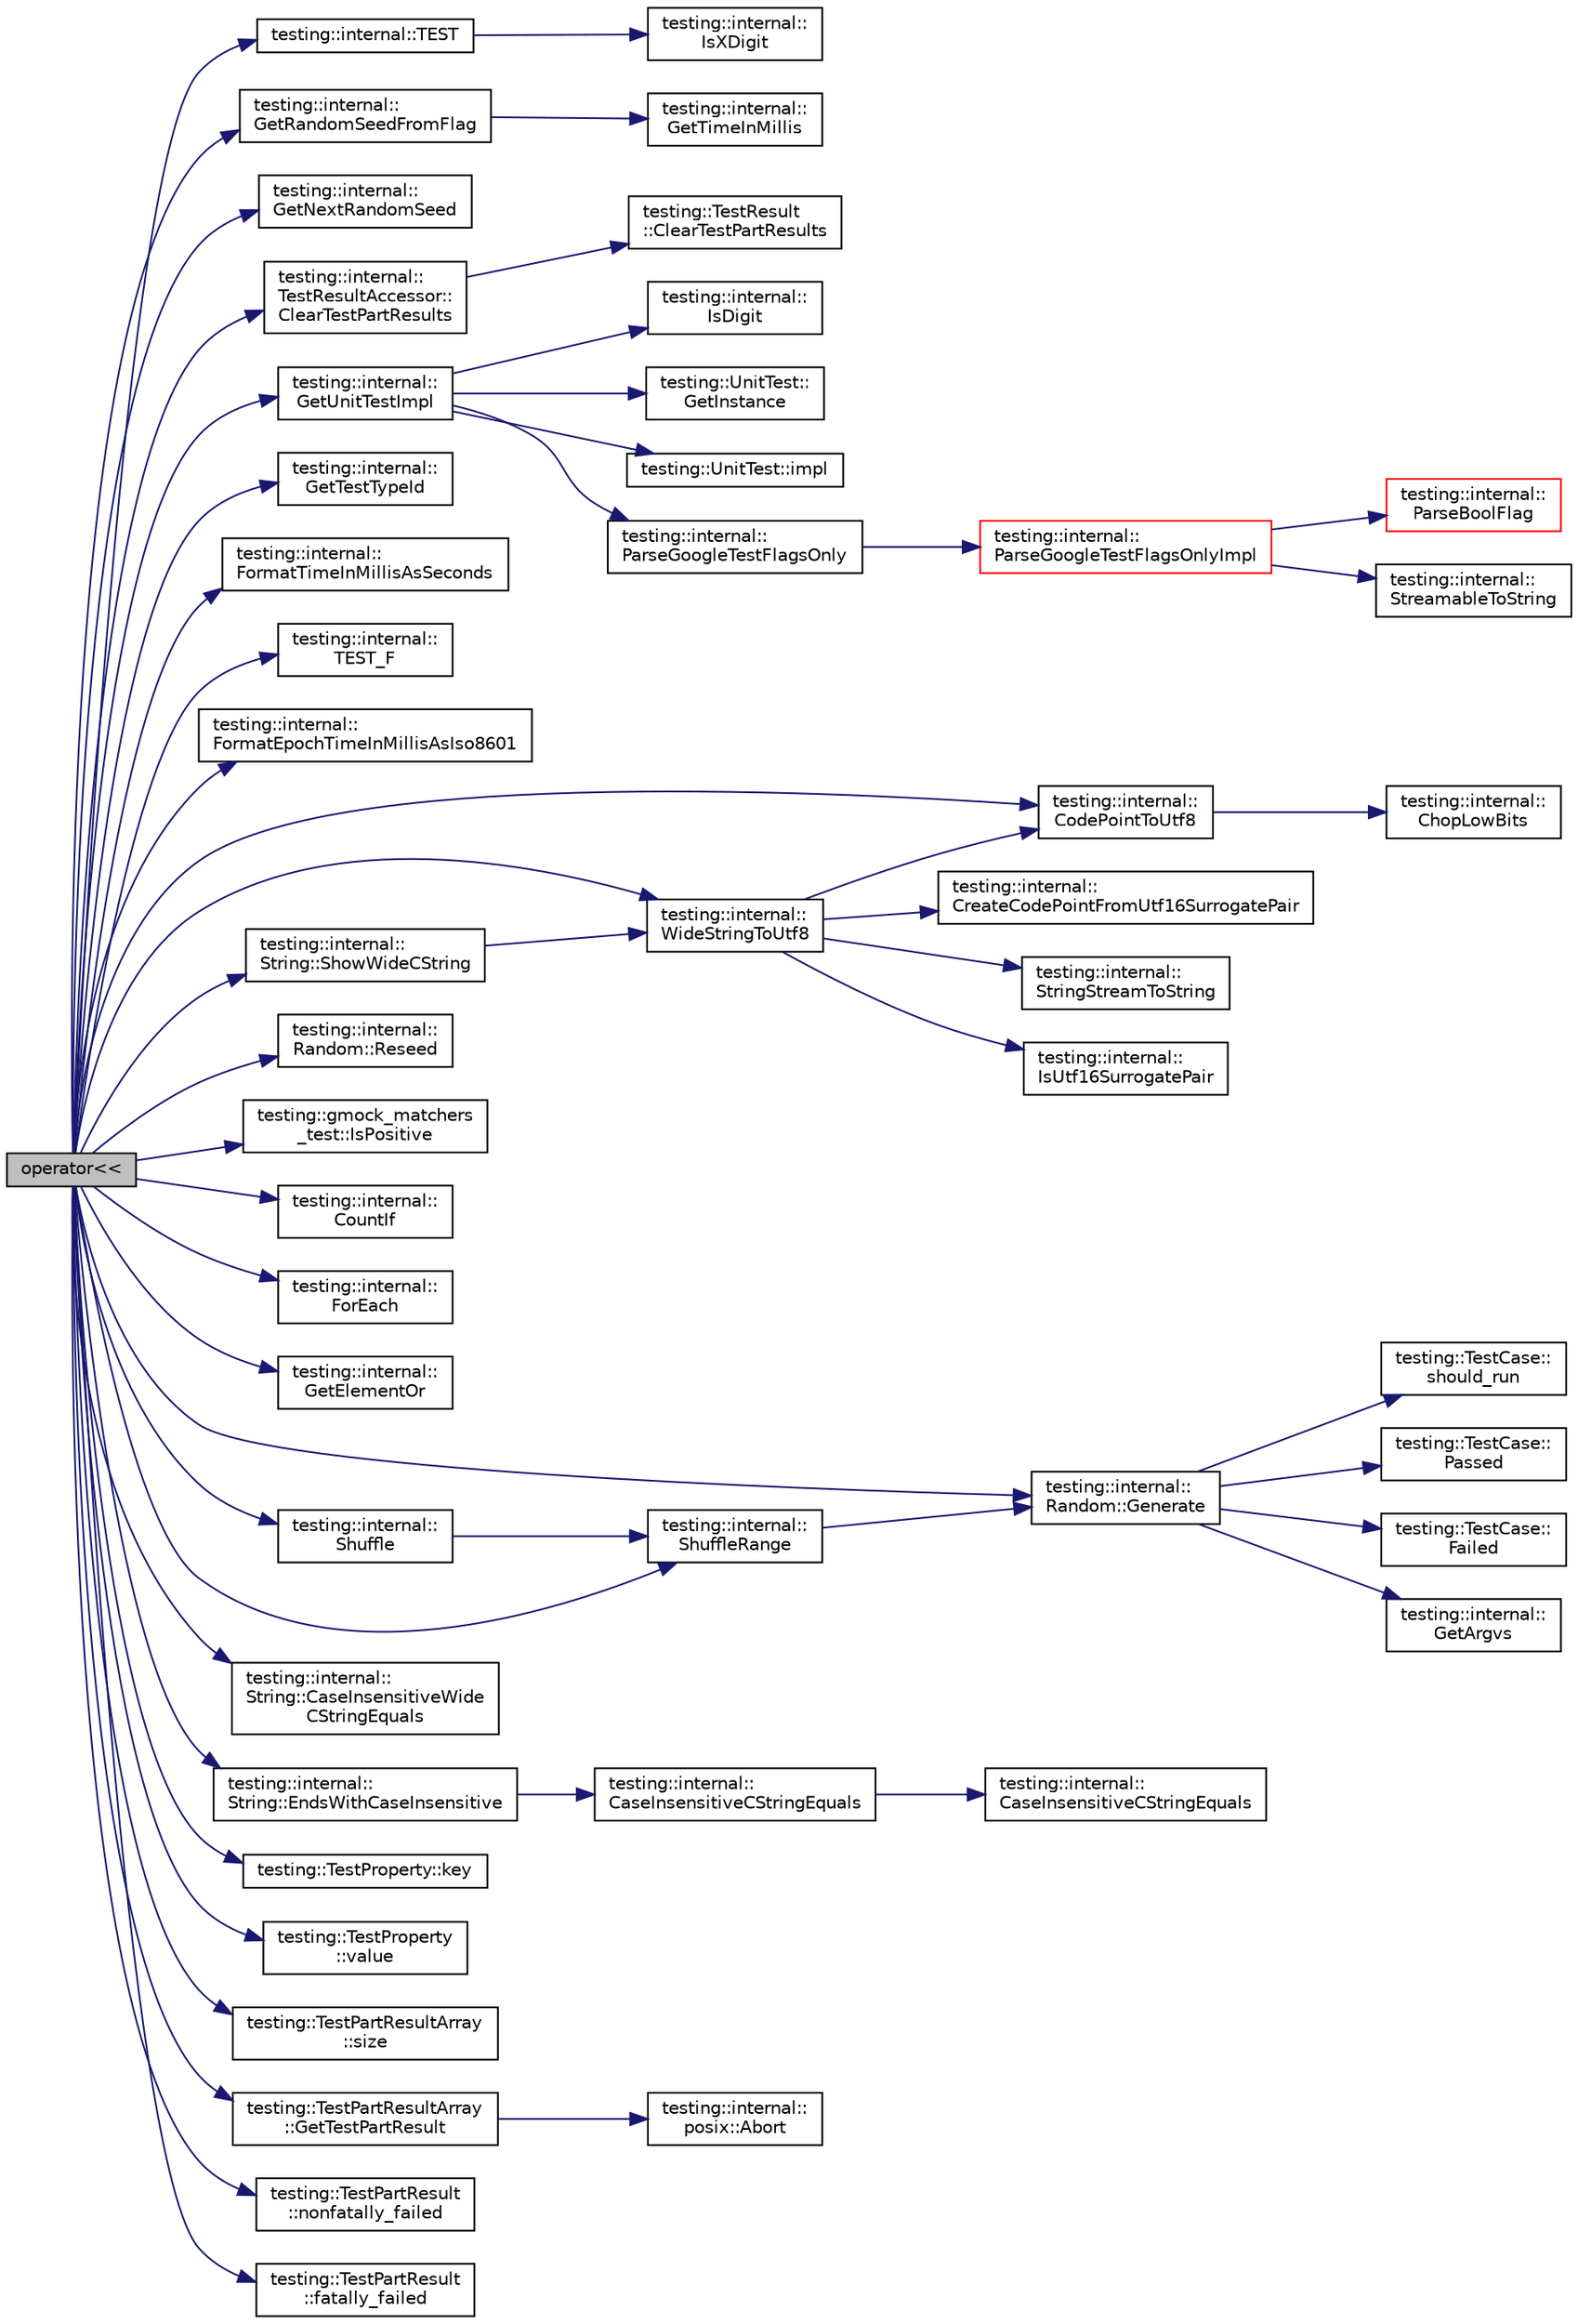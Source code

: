 digraph "operator&lt;&lt;"
{
  edge [fontname="Helvetica",fontsize="10",labelfontname="Helvetica",labelfontsize="10"];
  node [fontname="Helvetica",fontsize="10",shape=record];
  rankdir="LR";
  Node2 [label="operator\<\<",height=0.2,width=0.4,color="black", fillcolor="grey75", style="filled", fontcolor="black"];
  Node2 -> Node3 [color="midnightblue",fontsize="10",style="solid",fontname="Helvetica"];
  Node3 [label="testing::internal::TEST",height=0.2,width=0.4,color="black", fillcolor="white", style="filled",URL="$d0/da7/namespacetesting_1_1internal.html#a0c1e055c001e4dbb874f00a46c25bb00"];
  Node3 -> Node4 [color="midnightblue",fontsize="10",style="solid",fontname="Helvetica"];
  Node4 [label="testing::internal::\lIsXDigit",height=0.2,width=0.4,color="black", fillcolor="white", style="filled",URL="$d0/da7/namespacetesting_1_1internal.html#aa234ef141278263fb143b616c74c86e7"];
  Node2 -> Node5 [color="midnightblue",fontsize="10",style="solid",fontname="Helvetica"];
  Node5 [label="testing::internal::\lGetRandomSeedFromFlag",height=0.2,width=0.4,color="black", fillcolor="white", style="filled",URL="$d0/da7/namespacetesting_1_1internal.html#ae74fedbdaebaac8d1202192266243b9e"];
  Node5 -> Node6 [color="midnightblue",fontsize="10",style="solid",fontname="Helvetica"];
  Node6 [label="testing::internal::\lGetTimeInMillis",height=0.2,width=0.4,color="black", fillcolor="white", style="filled",URL="$d0/da7/namespacetesting_1_1internal.html#ae66b46943a429e6efb1db456d4cae90c"];
  Node2 -> Node7 [color="midnightblue",fontsize="10",style="solid",fontname="Helvetica"];
  Node7 [label="testing::internal::\lGetNextRandomSeed",height=0.2,width=0.4,color="black", fillcolor="white", style="filled",URL="$d0/da7/namespacetesting_1_1internal.html#a6e07a655cb987d131cd8fbeba9a7f1eb"];
  Node2 -> Node8 [color="midnightblue",fontsize="10",style="solid",fontname="Helvetica"];
  Node8 [label="testing::internal::\lTestResultAccessor::\lClearTestPartResults",height=0.2,width=0.4,color="black", fillcolor="white", style="filled",URL="$d3/d42/classtesting_1_1internal_1_1_test_result_accessor.html#a53c626632bac65d82d88e432072b866b"];
  Node8 -> Node9 [color="midnightblue",fontsize="10",style="solid",fontname="Helvetica"];
  Node9 [label="testing::TestResult\l::ClearTestPartResults",height=0.2,width=0.4,color="black", fillcolor="white", style="filled",URL="$d1/d69/classtesting_1_1_test_result.html#aa11ed718e0a76a39e6380e5ddce7cae2"];
  Node2 -> Node10 [color="midnightblue",fontsize="10",style="solid",fontname="Helvetica"];
  Node10 [label="testing::internal::\lGetUnitTestImpl",height=0.2,width=0.4,color="black", fillcolor="white", style="filled",URL="$d0/da7/namespacetesting_1_1internal.html#a9bd0caf5d16512de38b39599c13ee634"];
  Node10 -> Node11 [color="midnightblue",fontsize="10",style="solid",fontname="Helvetica"];
  Node11 [label="testing::UnitTest::\lGetInstance",height=0.2,width=0.4,color="black", fillcolor="white", style="filled",URL="$d7/d47/classtesting_1_1_unit_test.html#a24192400b70b3b946746954e9574fb8e"];
  Node10 -> Node12 [color="midnightblue",fontsize="10",style="solid",fontname="Helvetica"];
  Node12 [label="testing::UnitTest::impl",height=0.2,width=0.4,color="black", fillcolor="white", style="filled",URL="$d7/d47/classtesting_1_1_unit_test.html#a4df5d11a58affb337d7fa62eaa07690e"];
  Node10 -> Node13 [color="midnightblue",fontsize="10",style="solid",fontname="Helvetica"];
  Node13 [label="testing::internal::\lParseGoogleTestFlagsOnly",height=0.2,width=0.4,color="black", fillcolor="white", style="filled",URL="$d0/da7/namespacetesting_1_1internal.html#a472880afbcc592a41e3d623e2dec8412"];
  Node13 -> Node14 [color="midnightblue",fontsize="10",style="solid",fontname="Helvetica"];
  Node14 [label="testing::internal::\lParseGoogleTestFlagsOnlyImpl",height=0.2,width=0.4,color="red", fillcolor="white", style="filled",URL="$d0/da7/namespacetesting_1_1internal.html#ae4c46ce8c3d016848fff52cc5133f2ac"];
  Node14 -> Node15 [color="midnightblue",fontsize="10",style="solid",fontname="Helvetica"];
  Node15 [label="testing::internal::\lStreamableToString",height=0.2,width=0.4,color="black", fillcolor="white", style="filled",URL="$d0/da7/namespacetesting_1_1internal.html#aad4beed95d0846e6ffc5da0978ef3bb9"];
  Node14 -> Node16 [color="midnightblue",fontsize="10",style="solid",fontname="Helvetica"];
  Node16 [label="testing::internal::\lParseBoolFlag",height=0.2,width=0.4,color="red", fillcolor="white", style="filled",URL="$d0/da7/namespacetesting_1_1internal.html#ada3b98e7cfe93f4ba2053c470d9e3e51"];
  Node10 -> Node47 [color="midnightblue",fontsize="10",style="solid",fontname="Helvetica"];
  Node47 [label="testing::internal::\lIsDigit",height=0.2,width=0.4,color="black", fillcolor="white", style="filled",URL="$d0/da7/namespacetesting_1_1internal.html#a4bd96b7fa6486802d33ddc217af55a39"];
  Node2 -> Node48 [color="midnightblue",fontsize="10",style="solid",fontname="Helvetica"];
  Node48 [label="testing::internal::\lGetTestTypeId",height=0.2,width=0.4,color="black", fillcolor="white", style="filled",URL="$d0/da7/namespacetesting_1_1internal.html#ad0d66d56ead224263cd100c1d6bfc562"];
  Node2 -> Node49 [color="midnightblue",fontsize="10",style="solid",fontname="Helvetica"];
  Node49 [label="testing::internal::\lFormatTimeInMillisAsSeconds",height=0.2,width=0.4,color="black", fillcolor="white", style="filled",URL="$d0/da7/namespacetesting_1_1internal.html#a904485f27a54be8a5a92856e2d838797"];
  Node2 -> Node50 [color="midnightblue",fontsize="10",style="solid",fontname="Helvetica"];
  Node50 [label="testing::internal::\lTEST_F",height=0.2,width=0.4,color="black", fillcolor="white", style="filled",URL="$d0/da7/namespacetesting_1_1internal.html#a7e113e9c70d45d89fe1703e58ff083b9"];
  Node2 -> Node51 [color="midnightblue",fontsize="10",style="solid",fontname="Helvetica"];
  Node51 [label="testing::internal::\lFormatEpochTimeInMillisAsIso8601",height=0.2,width=0.4,color="black", fillcolor="white", style="filled",URL="$d0/da7/namespacetesting_1_1internal.html#a5ef227c4a610e7ff638b12dfb25b068e"];
  Node2 -> Node52 [color="midnightblue",fontsize="10",style="solid",fontname="Helvetica"];
  Node52 [label="testing::internal::\lCodePointToUtf8",height=0.2,width=0.4,color="black", fillcolor="white", style="filled",URL="$d0/da7/namespacetesting_1_1internal.html#a0c0f9558efb9abb965851c4738cdc725"];
  Node52 -> Node53 [color="midnightblue",fontsize="10",style="solid",fontname="Helvetica"];
  Node53 [label="testing::internal::\lChopLowBits",height=0.2,width=0.4,color="black", fillcolor="white", style="filled",URL="$d0/da7/namespacetesting_1_1internal.html#a2c54b453387aa8a18f2f3e09f10b5a7d"];
  Node2 -> Node54 [color="midnightblue",fontsize="10",style="solid",fontname="Helvetica"];
  Node54 [label="testing::internal::\lWideStringToUtf8",height=0.2,width=0.4,color="black", fillcolor="white", style="filled",URL="$d0/da7/namespacetesting_1_1internal.html#a05b8c86ff38243f34d8f839a0eadefb1"];
  Node54 -> Node55 [color="midnightblue",fontsize="10",style="solid",fontname="Helvetica"];
  Node55 [label="testing::internal::\lIsUtf16SurrogatePair",height=0.2,width=0.4,color="black", fillcolor="white", style="filled",URL="$d0/da7/namespacetesting_1_1internal.html#a681895f8cc32286211be9889da107394"];
  Node54 -> Node56 [color="midnightblue",fontsize="10",style="solid",fontname="Helvetica"];
  Node56 [label="testing::internal::\lCreateCodePointFromUtf16SurrogatePair",height=0.2,width=0.4,color="black", fillcolor="white", style="filled",URL="$d0/da7/namespacetesting_1_1internal.html#ac8ef1bb10cd9e69de939789b759e6bc9"];
  Node54 -> Node52 [color="midnightblue",fontsize="10",style="solid",fontname="Helvetica"];
  Node54 -> Node21 [color="midnightblue",fontsize="10",style="solid",fontname="Helvetica"];
  Node21 [label="testing::internal::\lStringStreamToString",height=0.2,width=0.4,color="black", fillcolor="white", style="filled",URL="$d0/da7/namespacetesting_1_1internal.html#ac0a2b7f69fc829d80a39e925b6417e39"];
  Node2 -> Node57 [color="midnightblue",fontsize="10",style="solid",fontname="Helvetica"];
  Node57 [label="testing::internal::\lRandom::Generate",height=0.2,width=0.4,color="black", fillcolor="white", style="filled",URL="$db/da2/classtesting_1_1internal_1_1_random.html#a9315b7fb621cbcfdf92ed4b5e584c0db"];
  Node57 -> Node43 [color="midnightblue",fontsize="10",style="solid",fontname="Helvetica"];
  Node43 [label="testing::internal::\lGetArgvs",height=0.2,width=0.4,color="black", fillcolor="white", style="filled",URL="$d0/da7/namespacetesting_1_1internal.html#a344160f771a3b754fa4e54b6e9846b23"];
  Node57 -> Node58 [color="midnightblue",fontsize="10",style="solid",fontname="Helvetica"];
  Node58 [label="testing::TestCase::\lshould_run",height=0.2,width=0.4,color="black", fillcolor="white", style="filled",URL="$d0/dfa/classtesting_1_1_test_case.html#a843d6cd43f3e587bfa8681990b9d59df"];
  Node57 -> Node59 [color="midnightblue",fontsize="10",style="solid",fontname="Helvetica"];
  Node59 [label="testing::TestCase::\lPassed",height=0.2,width=0.4,color="black", fillcolor="white", style="filled",URL="$d0/dfa/classtesting_1_1_test_case.html#a29bbfd227b732a90198b5280c039c271"];
  Node57 -> Node60 [color="midnightblue",fontsize="10",style="solid",fontname="Helvetica"];
  Node60 [label="testing::TestCase::\lFailed",height=0.2,width=0.4,color="black", fillcolor="white", style="filled",URL="$d0/dfa/classtesting_1_1_test_case.html#ae71c30eab6f1673b82090a0e745c2aa5"];
  Node2 -> Node61 [color="midnightblue",fontsize="10",style="solid",fontname="Helvetica"];
  Node61 [label="testing::internal::\lRandom::Reseed",height=0.2,width=0.4,color="black", fillcolor="white", style="filled",URL="$db/da2/classtesting_1_1internal_1_1_random.html#adf2f24199318a46f885c78f50d89a69e"];
  Node2 -> Node62 [color="midnightblue",fontsize="10",style="solid",fontname="Helvetica"];
  Node62 [label="testing::gmock_matchers\l_test::IsPositive",height=0.2,width=0.4,color="black", fillcolor="white", style="filled",URL="$d5/de1/namespacetesting_1_1gmock__matchers__test.html#a70e728cf67d0224c3ebb9eb8959cc39d"];
  Node2 -> Node63 [color="midnightblue",fontsize="10",style="solid",fontname="Helvetica"];
  Node63 [label="testing::internal::\lCountIf",height=0.2,width=0.4,color="black", fillcolor="white", style="filled",URL="$d0/da7/namespacetesting_1_1internal.html#a1e77a774d910346eff11a86d8df783a5"];
  Node2 -> Node64 [color="midnightblue",fontsize="10",style="solid",fontname="Helvetica"];
  Node64 [label="testing::internal::\lForEach",height=0.2,width=0.4,color="black", fillcolor="white", style="filled",URL="$d0/da7/namespacetesting_1_1internal.html#a52f5504ed65d116201ccb8f99a44fd7e"];
  Node2 -> Node65 [color="midnightblue",fontsize="10",style="solid",fontname="Helvetica"];
  Node65 [label="testing::internal::\lGetElementOr",height=0.2,width=0.4,color="black", fillcolor="white", style="filled",URL="$d0/da7/namespacetesting_1_1internal.html#a71fdd20a0686bea3dc0cdcd95e0bca1c"];
  Node2 -> Node66 [color="midnightblue",fontsize="10",style="solid",fontname="Helvetica"];
  Node66 [label="testing::internal::\lShuffleRange",height=0.2,width=0.4,color="black", fillcolor="white", style="filled",URL="$d0/da7/namespacetesting_1_1internal.html#a0e1d3dc36138a591769412d4c7779861"];
  Node66 -> Node57 [color="midnightblue",fontsize="10",style="solid",fontname="Helvetica"];
  Node2 -> Node67 [color="midnightblue",fontsize="10",style="solid",fontname="Helvetica"];
  Node67 [label="testing::internal::\lShuffle",height=0.2,width=0.4,color="black", fillcolor="white", style="filled",URL="$d0/da7/namespacetesting_1_1internal.html#a90d9e6ffe8522a7eb1b2ce9b1a0c4673"];
  Node67 -> Node66 [color="midnightblue",fontsize="10",style="solid",fontname="Helvetica"];
  Node2 -> Node68 [color="midnightblue",fontsize="10",style="solid",fontname="Helvetica"];
  Node68 [label="testing::internal::\lString::EndsWithCaseInsensitive",height=0.2,width=0.4,color="black", fillcolor="white", style="filled",URL="$d0/dde/classtesting_1_1internal_1_1_string.html#a968f242b709f8c7c0ed5ecf246553321"];
  Node68 -> Node30 [color="midnightblue",fontsize="10",style="solid",fontname="Helvetica"];
  Node30 [label="testing::internal::\lCaseInsensitiveCStringEquals",height=0.2,width=0.4,color="black", fillcolor="white", style="filled",URL="$d0/da7/namespacetesting_1_1internal.html#aebfd0cd34de52d7973a5b2d03ba848cf"];
  Node30 -> Node31 [color="midnightblue",fontsize="10",style="solid",fontname="Helvetica"];
  Node31 [label="testing::internal::\lCaseInsensitiveCStringEquals",height=0.2,width=0.4,color="black", fillcolor="white", style="filled",URL="$d0/da7/namespacetesting_1_1internal.html#ad5b31f61a3cc5b4226d3560f5b48f4dd"];
  Node2 -> Node69 [color="midnightblue",fontsize="10",style="solid",fontname="Helvetica"];
  Node69 [label="testing::internal::\lString::CaseInsensitiveWide\lCStringEquals",height=0.2,width=0.4,color="black", fillcolor="white", style="filled",URL="$d0/dde/classtesting_1_1internal_1_1_string.html#a1f12d1780ca7afbf8975f5d425b9f362"];
  Node2 -> Node70 [color="midnightblue",fontsize="10",style="solid",fontname="Helvetica"];
  Node70 [label="testing::internal::\lString::ShowWideCString",height=0.2,width=0.4,color="black", fillcolor="white", style="filled",URL="$d0/dde/classtesting_1_1internal_1_1_string.html#aaf7e376ff580677ea4954d5913d5b917"];
  Node70 -> Node54 [color="midnightblue",fontsize="10",style="solid",fontname="Helvetica"];
  Node2 -> Node71 [color="midnightblue",fontsize="10",style="solid",fontname="Helvetica"];
  Node71 [label="testing::TestProperty::key",height=0.2,width=0.4,color="black", fillcolor="white", style="filled",URL="$d0/d27/classtesting_1_1_test_property.html#ad60435d4ad04ac030487d8998fc61c5f"];
  Node2 -> Node72 [color="midnightblue",fontsize="10",style="solid",fontname="Helvetica"];
  Node72 [label="testing::TestProperty\l::value",height=0.2,width=0.4,color="black", fillcolor="white", style="filled",URL="$d0/d27/classtesting_1_1_test_property.html#ad423a07af33c88b0c9ed33ee74815a63"];
  Node2 -> Node73 [color="midnightblue",fontsize="10",style="solid",fontname="Helvetica"];
  Node73 [label="testing::TestPartResultArray\l::size",height=0.2,width=0.4,color="black", fillcolor="white", style="filled",URL="$d4/d5d/classtesting_1_1_test_part_result_array.html#a31555f11ba42b81ddad0a26a87710d0a"];
  Node2 -> Node74 [color="midnightblue",fontsize="10",style="solid",fontname="Helvetica"];
  Node74 [label="testing::TestPartResultArray\l::GetTestPartResult",height=0.2,width=0.4,color="black", fillcolor="white", style="filled",URL="$d4/d5d/classtesting_1_1_test_part_result_array.html#aa44d02a01c87f47393b07951bab6e025"];
  Node74 -> Node33 [color="midnightblue",fontsize="10",style="solid",fontname="Helvetica"];
  Node33 [label="testing::internal::\lposix::Abort",height=0.2,width=0.4,color="black", fillcolor="white", style="filled",URL="$d0/d81/namespacetesting_1_1internal_1_1posix.html#a69b8278c59359dd6a6f941b4643db9fb"];
  Node2 -> Node75 [color="midnightblue",fontsize="10",style="solid",fontname="Helvetica"];
  Node75 [label="testing::TestPartResult\l::nonfatally_failed",height=0.2,width=0.4,color="black", fillcolor="white", style="filled",URL="$d0/d4b/classtesting_1_1_test_part_result.html#a6197c7f6672acc1cfdf580eb1f2183ac"];
  Node2 -> Node76 [color="midnightblue",fontsize="10",style="solid",fontname="Helvetica"];
  Node76 [label="testing::TestPartResult\l::fatally_failed",height=0.2,width=0.4,color="black", fillcolor="white", style="filled",URL="$d0/d4b/classtesting_1_1_test_part_result.html#a77db157eff9531c3c00c2420502f9a89"];
}
